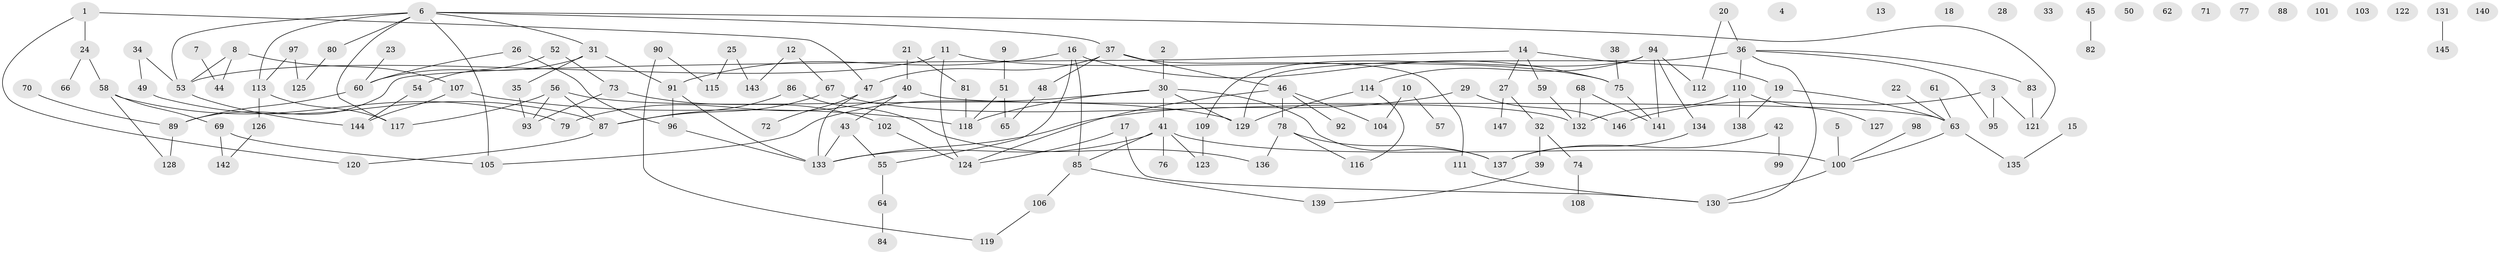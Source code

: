 // Generated by graph-tools (version 1.1) at 2025/00/03/09/25 03:00:52]
// undirected, 147 vertices, 175 edges
graph export_dot {
graph [start="1"]
  node [color=gray90,style=filled];
  1;
  2;
  3;
  4;
  5;
  6;
  7;
  8;
  9;
  10;
  11;
  12;
  13;
  14;
  15;
  16;
  17;
  18;
  19;
  20;
  21;
  22;
  23;
  24;
  25;
  26;
  27;
  28;
  29;
  30;
  31;
  32;
  33;
  34;
  35;
  36;
  37;
  38;
  39;
  40;
  41;
  42;
  43;
  44;
  45;
  46;
  47;
  48;
  49;
  50;
  51;
  52;
  53;
  54;
  55;
  56;
  57;
  58;
  59;
  60;
  61;
  62;
  63;
  64;
  65;
  66;
  67;
  68;
  69;
  70;
  71;
  72;
  73;
  74;
  75;
  76;
  77;
  78;
  79;
  80;
  81;
  82;
  83;
  84;
  85;
  86;
  87;
  88;
  89;
  90;
  91;
  92;
  93;
  94;
  95;
  96;
  97;
  98;
  99;
  100;
  101;
  102;
  103;
  104;
  105;
  106;
  107;
  108;
  109;
  110;
  111;
  112;
  113;
  114;
  115;
  116;
  117;
  118;
  119;
  120;
  121;
  122;
  123;
  124;
  125;
  126;
  127;
  128;
  129;
  130;
  131;
  132;
  133;
  134;
  135;
  136;
  137;
  138;
  139;
  140;
  141;
  142;
  143;
  144;
  145;
  146;
  147;
  1 -- 24;
  1 -- 47;
  1 -- 120;
  2 -- 30;
  3 -- 95;
  3 -- 121;
  3 -- 146;
  5 -- 100;
  6 -- 31;
  6 -- 37;
  6 -- 53;
  6 -- 80;
  6 -- 105;
  6 -- 113;
  6 -- 117;
  6 -- 121;
  7 -- 44;
  8 -- 44;
  8 -- 53;
  8 -- 107;
  9 -- 51;
  10 -- 57;
  10 -- 104;
  11 -- 53;
  11 -- 75;
  11 -- 124;
  12 -- 67;
  12 -- 143;
  14 -- 19;
  14 -- 27;
  14 -- 59;
  14 -- 89;
  15 -- 135;
  16 -- 55;
  16 -- 75;
  16 -- 85;
  16 -- 91;
  17 -- 124;
  17 -- 130;
  19 -- 63;
  19 -- 138;
  20 -- 36;
  20 -- 112;
  21 -- 40;
  21 -- 81;
  22 -- 63;
  23 -- 60;
  24 -- 58;
  24 -- 66;
  25 -- 115;
  25 -- 143;
  26 -- 60;
  26 -- 96;
  27 -- 32;
  27 -- 147;
  29 -- 133;
  29 -- 146;
  30 -- 41;
  30 -- 105;
  30 -- 118;
  30 -- 129;
  30 -- 137;
  31 -- 35;
  31 -- 60;
  31 -- 91;
  32 -- 39;
  32 -- 74;
  34 -- 49;
  34 -- 53;
  35 -- 93;
  36 -- 83;
  36 -- 95;
  36 -- 110;
  36 -- 129;
  36 -- 130;
  37 -- 46;
  37 -- 47;
  37 -- 48;
  37 -- 111;
  38 -- 75;
  39 -- 139;
  40 -- 43;
  40 -- 63;
  40 -- 79;
  41 -- 76;
  41 -- 85;
  41 -- 100;
  41 -- 123;
  41 -- 133;
  42 -- 99;
  42 -- 137;
  43 -- 55;
  43 -- 133;
  45 -- 82;
  46 -- 78;
  46 -- 92;
  46 -- 104;
  46 -- 124;
  47 -- 72;
  47 -- 133;
  48 -- 65;
  49 -- 87;
  51 -- 65;
  51 -- 118;
  52 -- 54;
  52 -- 73;
  53 -- 144;
  54 -- 144;
  55 -- 64;
  56 -- 87;
  56 -- 93;
  56 -- 117;
  56 -- 129;
  58 -- 69;
  58 -- 79;
  58 -- 128;
  59 -- 132;
  60 -- 89;
  61 -- 63;
  63 -- 100;
  63 -- 135;
  64 -- 84;
  67 -- 87;
  67 -- 132;
  68 -- 132;
  68 -- 141;
  69 -- 105;
  69 -- 142;
  70 -- 89;
  73 -- 93;
  73 -- 102;
  74 -- 108;
  75 -- 141;
  78 -- 116;
  78 -- 136;
  78 -- 137;
  80 -- 125;
  81 -- 118;
  83 -- 121;
  85 -- 106;
  85 -- 139;
  86 -- 87;
  86 -- 136;
  87 -- 120;
  89 -- 128;
  90 -- 115;
  90 -- 119;
  91 -- 96;
  91 -- 133;
  94 -- 109;
  94 -- 112;
  94 -- 114;
  94 -- 134;
  94 -- 141;
  96 -- 133;
  97 -- 113;
  97 -- 125;
  98 -- 100;
  100 -- 130;
  102 -- 124;
  106 -- 119;
  107 -- 118;
  107 -- 144;
  109 -- 123;
  110 -- 127;
  110 -- 132;
  110 -- 138;
  111 -- 130;
  113 -- 117;
  113 -- 126;
  114 -- 116;
  114 -- 129;
  126 -- 142;
  131 -- 145;
  134 -- 137;
}
